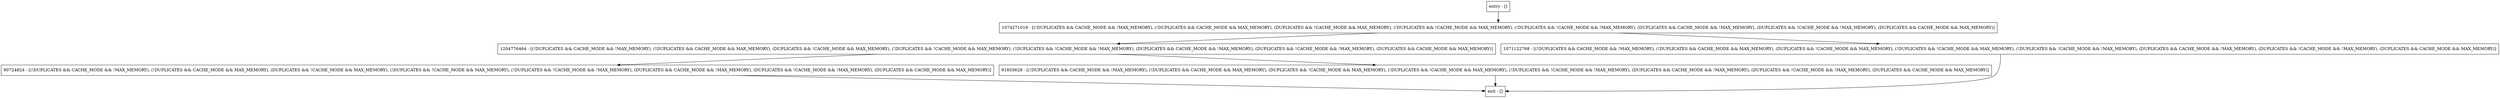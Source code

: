 digraph getDefaultCacheMode {
node [shape=record];
entry [label="entry - []"];
exit [label="exit - []"];
1204776464 [label="1204776464 - [(!DUPLICATES && CACHE_MODE && !MAX_MEMORY), (!DUPLICATES && CACHE_MODE && MAX_MEMORY), (DUPLICATES && !CACHE_MODE && MAX_MEMORY), (!DUPLICATES && !CACHE_MODE && MAX_MEMORY), (!DUPLICATES && !CACHE_MODE && !MAX_MEMORY), (DUPLICATES && CACHE_MODE && !MAX_MEMORY), (DUPLICATES && !CACHE_MODE && !MAX_MEMORY), (DUPLICATES && CACHE_MODE && MAX_MEMORY)]"];
90724824 [label="90724824 - [(!DUPLICATES && CACHE_MODE && !MAX_MEMORY), (!DUPLICATES && CACHE_MODE && MAX_MEMORY), (DUPLICATES && !CACHE_MODE && MAX_MEMORY), (!DUPLICATES && !CACHE_MODE && MAX_MEMORY), (!DUPLICATES && !CACHE_MODE && !MAX_MEMORY), (DUPLICATES && CACHE_MODE && !MAX_MEMORY), (DUPLICATES && !CACHE_MODE && !MAX_MEMORY), (DUPLICATES && CACHE_MODE && MAX_MEMORY)]"];
1071122768 [label="1071122768 - [(!DUPLICATES && CACHE_MODE && !MAX_MEMORY), (!DUPLICATES && CACHE_MODE && MAX_MEMORY), (DUPLICATES && !CACHE_MODE && MAX_MEMORY), (!DUPLICATES && !CACHE_MODE && MAX_MEMORY), (!DUPLICATES && !CACHE_MODE && !MAX_MEMORY), (DUPLICATES && CACHE_MODE && !MAX_MEMORY), (DUPLICATES && !CACHE_MODE && !MAX_MEMORY), (DUPLICATES && CACHE_MODE && MAX_MEMORY)]"];
91855628 [label="91855628 - [(!DUPLICATES && CACHE_MODE && !MAX_MEMORY), (!DUPLICATES && CACHE_MODE && MAX_MEMORY), (DUPLICATES && !CACHE_MODE && MAX_MEMORY), (!DUPLICATES && !CACHE_MODE && MAX_MEMORY), (!DUPLICATES && !CACHE_MODE && !MAX_MEMORY), (DUPLICATES && CACHE_MODE && !MAX_MEMORY), (DUPLICATES && !CACHE_MODE && !MAX_MEMORY), (DUPLICATES && CACHE_MODE && MAX_MEMORY)]"];
1074271016 [label="1074271016 - [(!DUPLICATES && CACHE_MODE && !MAX_MEMORY), (!DUPLICATES && CACHE_MODE && MAX_MEMORY), (DUPLICATES && !CACHE_MODE && MAX_MEMORY), (!DUPLICATES && !CACHE_MODE && MAX_MEMORY), (!DUPLICATES && !CACHE_MODE && !MAX_MEMORY), (DUPLICATES && CACHE_MODE && !MAX_MEMORY), (DUPLICATES && !CACHE_MODE && !MAX_MEMORY), (DUPLICATES && CACHE_MODE && MAX_MEMORY)]"];
entry;
exit;
entry -> 1074271016;
1204776464 -> 90724824;
1204776464 -> 91855628;
90724824 -> exit;
1071122768 -> exit;
91855628 -> exit;
1074271016 -> 1204776464;
1074271016 -> 1071122768;
}
